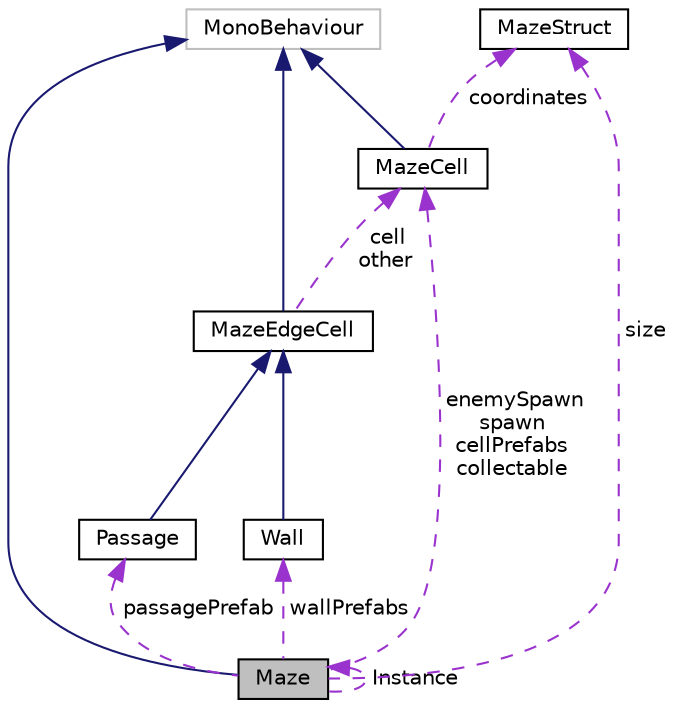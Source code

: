 digraph "Maze"
{
  edge [fontname="Helvetica",fontsize="10",labelfontname="Helvetica",labelfontsize="10"];
  node [fontname="Helvetica",fontsize="10",shape=record];
  Node2 [label="Maze",height=0.2,width=0.4,color="black", fillcolor="grey75", style="filled", fontcolor="black"];
  Node3 -> Node2 [dir="back",color="midnightblue",fontsize="10",style="solid",fontname="Helvetica"];
  Node3 [label="MonoBehaviour",height=0.2,width=0.4,color="grey75", fillcolor="white", style="filled"];
  Node4 -> Node2 [dir="back",color="darkorchid3",fontsize="10",style="dashed",label=" size" ,fontname="Helvetica"];
  Node4 [label="MazeStruct",height=0.2,width=0.4,color="black", fillcolor="white", style="filled",URL="$struct_maze_struct.html",tooltip="A data structure defined to hold and modify information regarding coordinates within the Maze..."];
  Node5 -> Node2 [dir="back",color="darkorchid3",fontsize="10",style="dashed",label=" enemySpawn\nspawn\ncellPrefabs\ncollectable" ,fontname="Helvetica"];
  Node5 [label="MazeCell",height=0.2,width=0.4,color="black", fillcolor="white", style="filled",URL="$class_maze_cell.html",tooltip="Scriptable object used to represent each single cell of the maze. "];
  Node3 -> Node5 [dir="back",color="midnightblue",fontsize="10",style="solid",fontname="Helvetica"];
  Node4 -> Node5 [dir="back",color="darkorchid3",fontsize="10",style="dashed",label=" coordinates" ,fontname="Helvetica"];
  Node6 -> Node2 [dir="back",color="darkorchid3",fontsize="10",style="dashed",label=" passagePrefab" ,fontname="Helvetica"];
  Node6 [label="Passage",height=0.2,width=0.4,color="black", fillcolor="white", style="filled",URL="$class_passage.html",tooltip="Class to represent a passage in the maze. "];
  Node7 -> Node6 [dir="back",color="midnightblue",fontsize="10",style="solid",fontname="Helvetica"];
  Node7 [label="MazeEdgeCell",height=0.2,width=0.4,color="black", fillcolor="white", style="filled",URL="$class_maze_edge_cell.html",tooltip="Represents a single edge of a MazeCell and the direction between this edge and the cell it is connect..."];
  Node3 -> Node7 [dir="back",color="midnightblue",fontsize="10",style="solid",fontname="Helvetica"];
  Node5 -> Node7 [dir="back",color="darkorchid3",fontsize="10",style="dashed",label=" cell\nother" ,fontname="Helvetica"];
  Node8 -> Node2 [dir="back",color="darkorchid3",fontsize="10",style="dashed",label=" wallPrefabs" ,fontname="Helvetica"];
  Node8 [label="Wall",height=0.2,width=0.4,color="black", fillcolor="white", style="filled",URL="$class_wall.html",tooltip="Class to represent a wall in a maze. "];
  Node7 -> Node8 [dir="back",color="midnightblue",fontsize="10",style="solid",fontname="Helvetica"];
  Node2 -> Node2 [dir="back",color="darkorchid3",fontsize="10",style="dashed",label=" Instance" ,fontname="Helvetica"];
}
